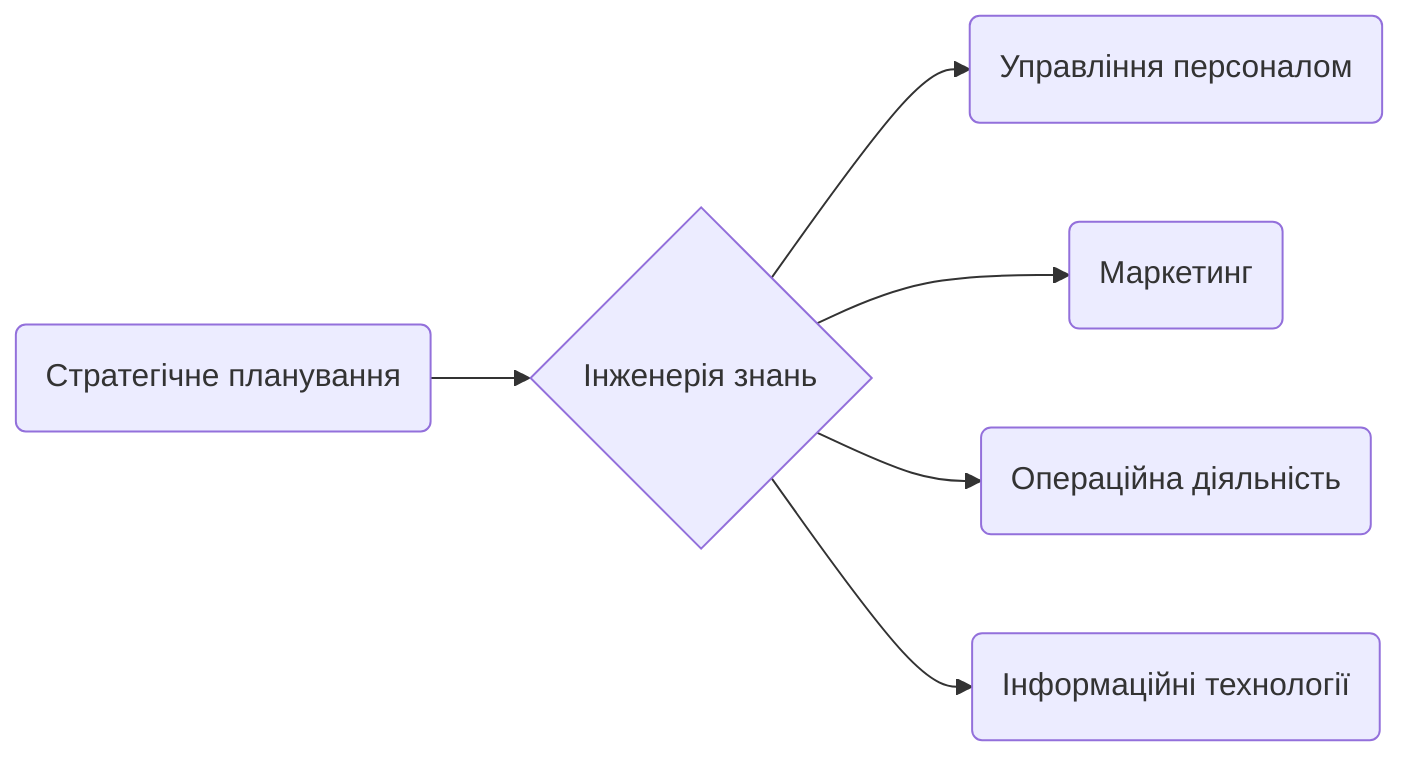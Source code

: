 graph LR
    A(Стратегічне планування) --> B{Інженерія знань}
    B --> C(Управління персоналом)
    B --> D(Маркетинг)
    B --> E(Операційна діяльність)
    B --> F(Інформаційні технології)